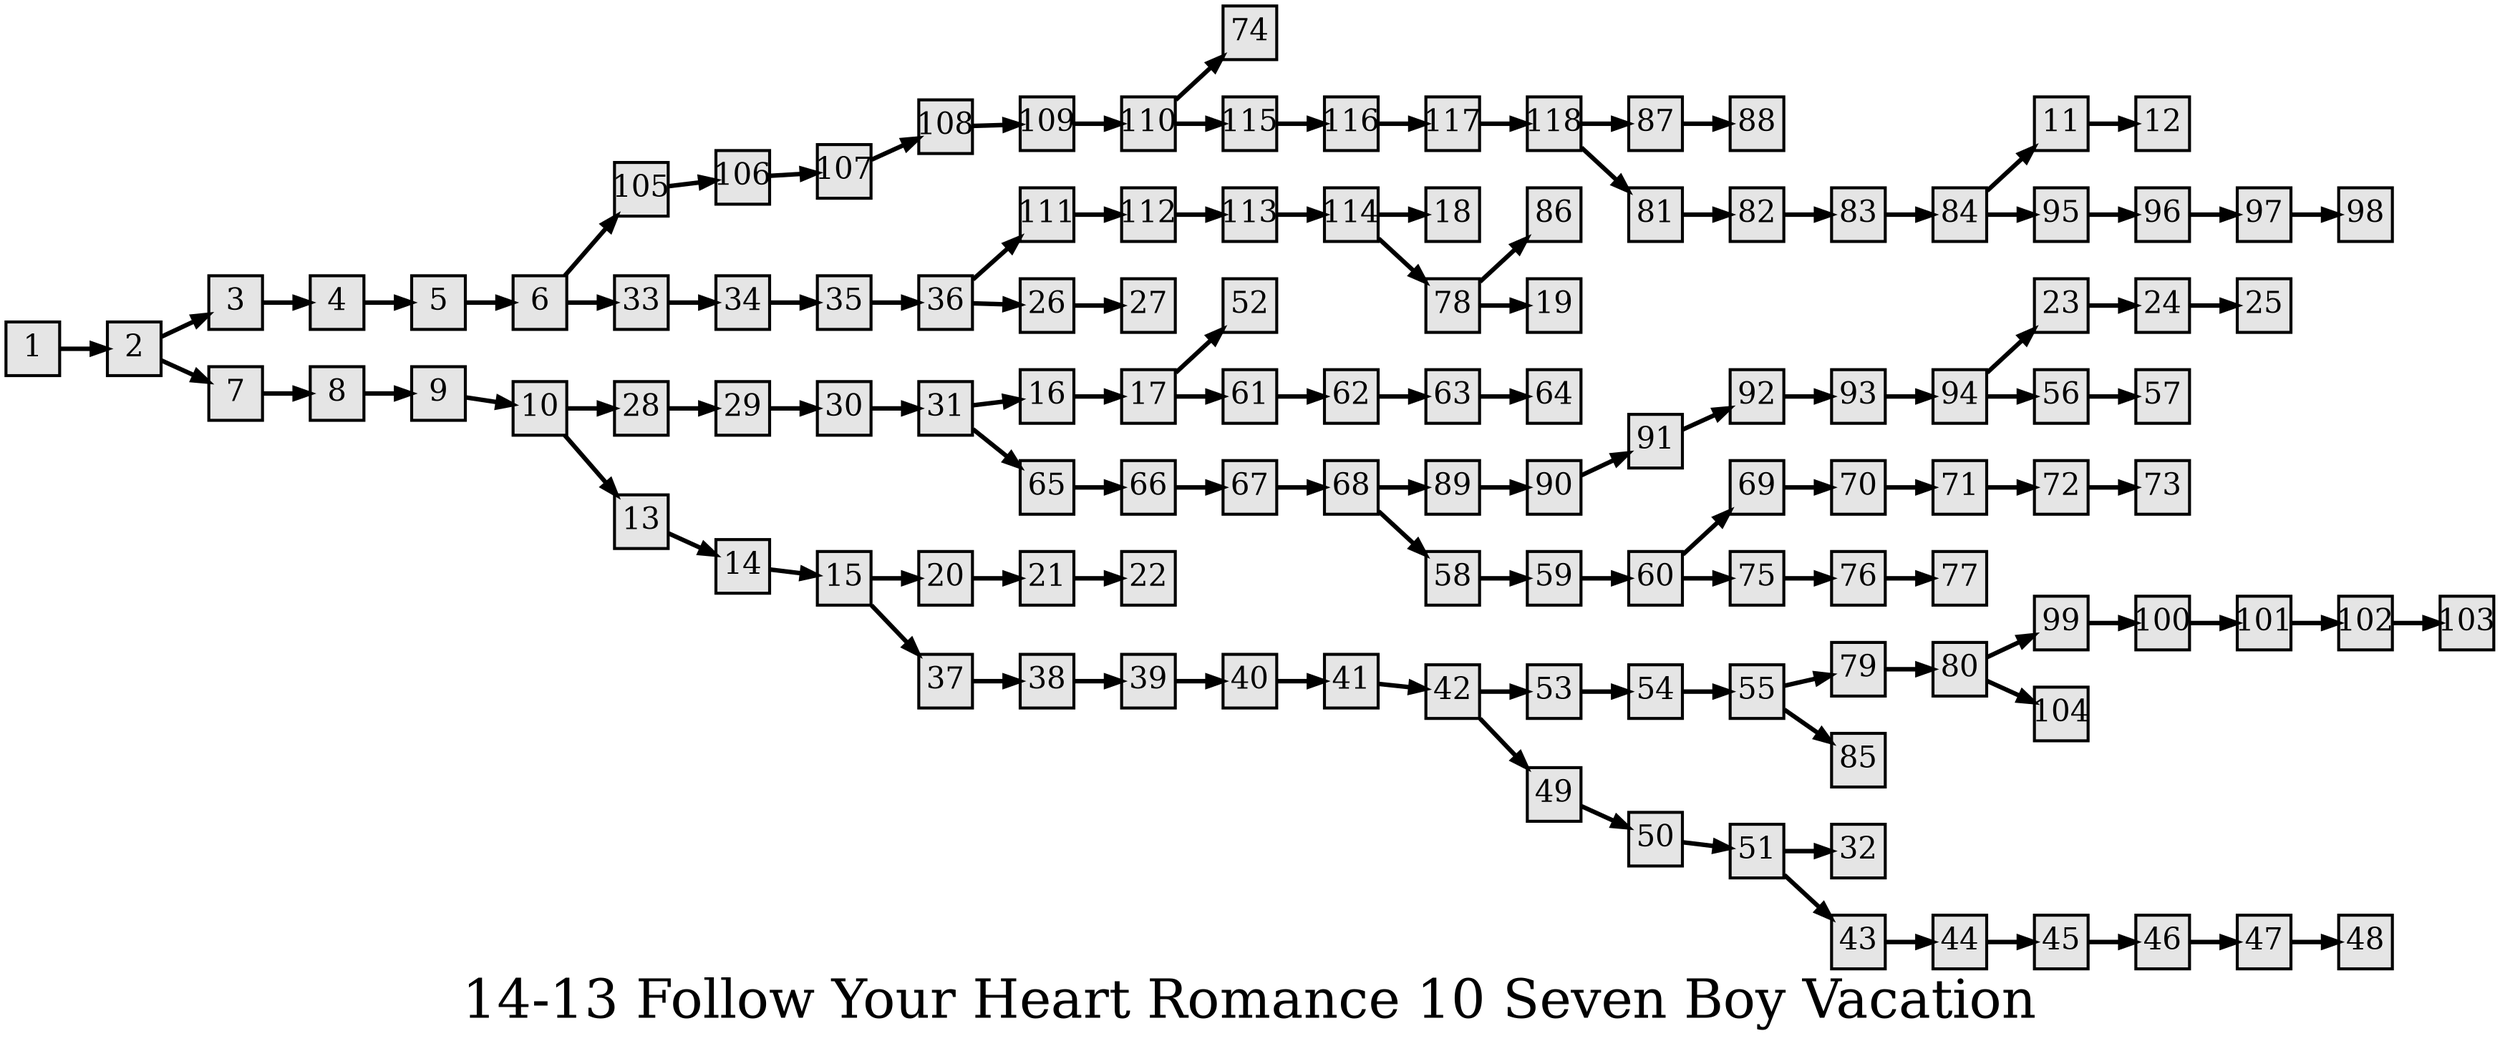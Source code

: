digraph g{
  graph [ label="14-13 Follow Your Heart Romance 10 Seven Boy Vacation" rankdir=LR, ordering=out, fontsize=36, nodesep="0.35", ranksep="0.45"];
  node  [shape=rect, penwidth=2, fontsize=20, style=filled, fillcolor=grey90, margin="0,0", labelfloat=true, regular=true, fixedsize=true];
  edge  [labelfloat=true, penwidth=3, fontsize=12];
  1 -> 2;
  2 -> 3;
  2 -> 7;
  3 -> 4;
  4 -> 5;
  5 -> 6;
  6 -> 105;
  6 -> 33;
  7 -> 8;
  8 -> 9;
  9 -> 10;
  10 -> 28;
  10 -> 13;
  11 -> 12;
  13 -> 14;
  14 -> 15;
  15 -> 20;
  15 -> 37;
  16 -> 17;
  17 -> 52;
  17 -> 61;
  18;
  19;
  20 -> 21;
  21 -> 22;
  23 -> 24;
  24 -> 25;
  26 -> 27;
  28 -> 29;
  29 -> 30;
  30 -> 31;
  31 -> 16;
  31 -> 65;
  32;
  33 -> 34;
  34 -> 35;
  35 -> 36;
  36 -> 111;
  36 -> 26;
  37 -> 38;
  38 -> 39;
  39 -> 40;
  40 -> 41;
  41 -> 42;
  42 -> 53;
  42 -> 49;
  43 -> 44;
  44 -> 45;
  45 -> 46;
  46 -> 47;
  47 -> 48;
  49 -> 50;
  50 -> 51;
  51 -> 32;
  51 -> 43;
  52;
  53 -> 54;
  54 -> 55;
  55 -> 79;
  55 -> 85;
  56 -> 57;
  58 -> 59;
  59 -> 60;
  60 -> 69;
  60 -> 75;
  61 -> 62;
  62 -> 63;
  63 -> 64;
  65 -> 66;
  66 -> 67;
  67 -> 68;
  68 -> 89;
  68 -> 58;
  69 -> 70;
  70 -> 71;
  71 -> 72;
  72 -> 73;
  74;
  75 -> 76;
  76 -> 77;
  78 -> 86;
  78 -> 19;
  79 -> 80;
  80 -> 99;
  80 -> 104;
  81 -> 82;
  82 -> 83;
  83 -> 84;
  84 -> 11;
  84 -> 95;
  85;
  86;
  87 -> 88;
  89 -> 90;
  90 -> 91;
  91 -> 92;
  92 -> 93;
  93 -> 94;
  94 -> 23;
  94 -> 56;
  95 -> 96;
  96 -> 97;
  97 -> 98;
  99 -> 100;
  100 -> 101;
  101 -> 102;
  102 -> 103;
  104;
  105 -> 106;
  106 -> 107;
  107 -> 108;
  108 -> 109;
  109 -> 110;
  110 -> 74;
  110 -> 115;
  111 -> 112;
  112 -> 113;
  113 -> 114;
  114 -> 18;
  114 -> 78;
  115 -> 116;
  116 -> 117;
  117 -> 118;
  118 -> 87;
  118 -> 81;
}

